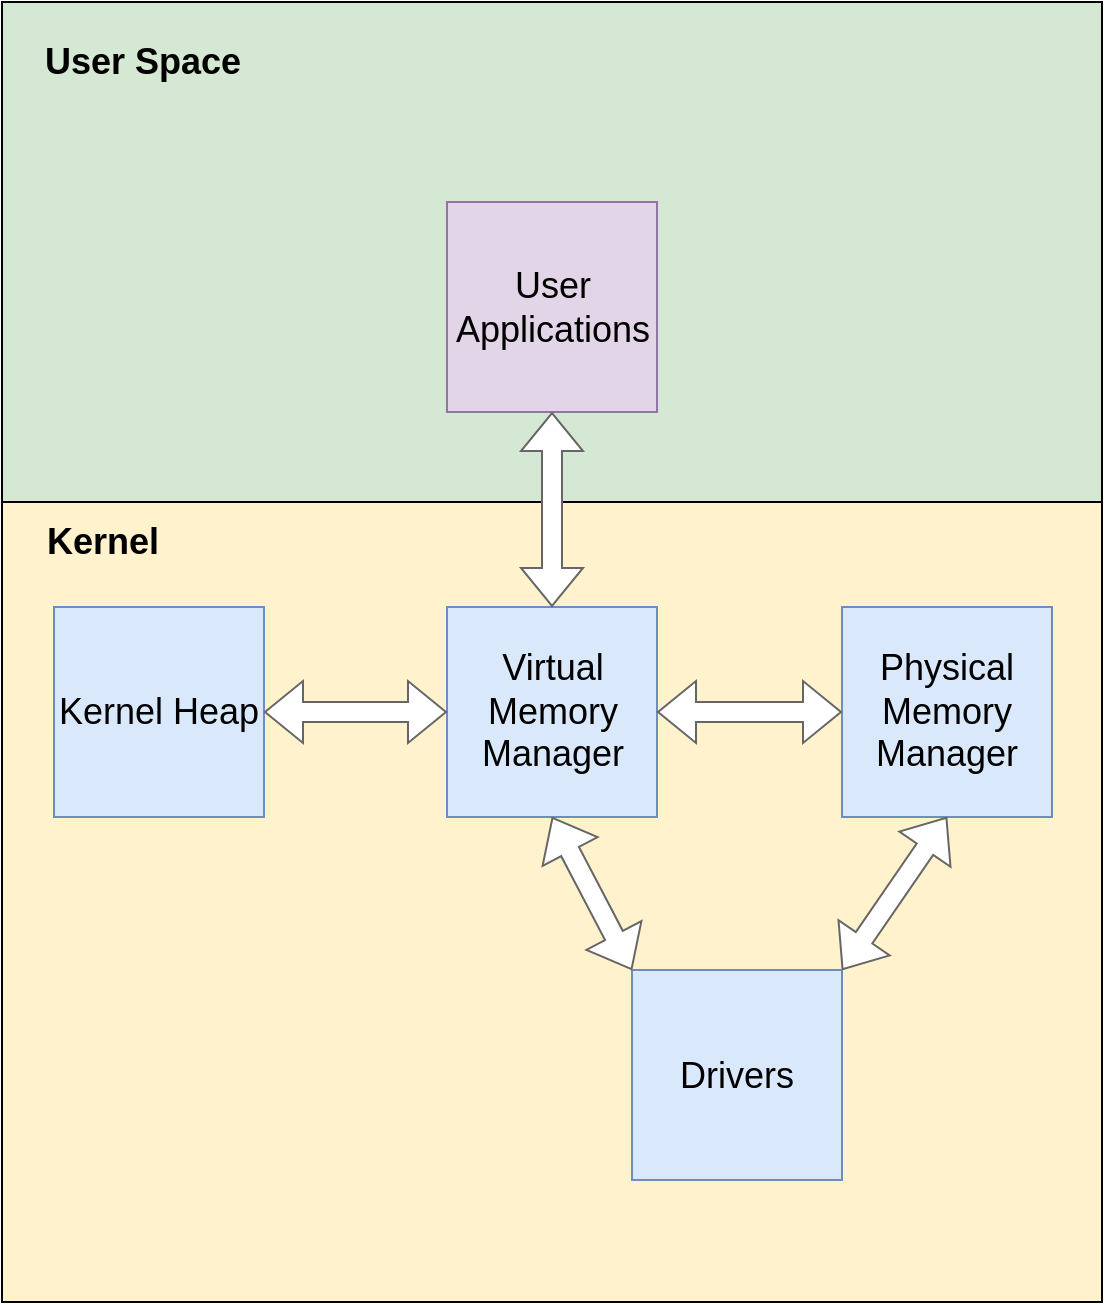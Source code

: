 <mxfile version="20.8.16" type="device"><diagram name="Page-1" id="CwhIkG6FjHVi5nXib5ie"><mxGraphModel dx="1418" dy="828" grid="1" gridSize="10" guides="1" tooltips="1" connect="1" arrows="1" fold="1" page="1" pageScale="1" pageWidth="827" pageHeight="1169" math="0" shadow="0"><root><mxCell id="0"/><mxCell id="1" parent="0"/><mxCell id="HWtgfQyn6EIkzoBH2QRC-17" value="" style="rounded=0;whiteSpace=wrap;html=1;fillColor=#d5e8d4;strokeColor=#000000;" parent="1" vertex="1"><mxGeometry width="550" height="250" as="geometry"/></mxCell><mxCell id="HWtgfQyn6EIkzoBH2QRC-2" value="" style="rounded=0;whiteSpace=wrap;html=1;fillColor=#fff2cc;strokeColor=#000000;" parent="1" vertex="1"><mxGeometry y="250" width="550" height="400" as="geometry"/></mxCell><mxCell id="HWtgfQyn6EIkzoBH2QRC-3" value="&lt;font style=&quot;font-size: 18px;&quot;&gt;Kernel&lt;/font&gt;" style="text;strokeColor=none;fillColor=none;html=1;fontSize=12;fontStyle=1;verticalAlign=middle;align=center;" parent="1" vertex="1"><mxGeometry y="250" width="100" height="40" as="geometry"/></mxCell><mxCell id="HWtgfQyn6EIkzoBH2QRC-4" value="Virtual Memory Manager" style="whiteSpace=wrap;html=1;aspect=fixed;strokeColor=#6c8ebf;fontSize=18;fillColor=#dae8fc;" parent="1" vertex="1"><mxGeometry x="222.5" y="302.5" width="105" height="105" as="geometry"/></mxCell><mxCell id="HWtgfQyn6EIkzoBH2QRC-5" value="Kernel Heap" style="whiteSpace=wrap;html=1;aspect=fixed;strokeColor=#6c8ebf;fontSize=18;fillColor=#dae8fc;" parent="1" vertex="1"><mxGeometry x="26" y="302.5" width="105" height="105" as="geometry"/></mxCell><mxCell id="HWtgfQyn6EIkzoBH2QRC-6" value="Physical Memory Manager" style="whiteSpace=wrap;html=1;aspect=fixed;strokeColor=#6c8ebf;fontSize=18;fillColor=#dae8fc;" parent="1" vertex="1"><mxGeometry x="420" y="302.5" width="105" height="105" as="geometry"/></mxCell><mxCell id="HWtgfQyn6EIkzoBH2QRC-12" value="User Space" style="text;strokeColor=none;fillColor=none;html=1;fontSize=18;fontStyle=1;verticalAlign=middle;align=center;" parent="1" vertex="1"><mxGeometry x="20" y="10" width="100" height="40" as="geometry"/></mxCell><mxCell id="HWtgfQyn6EIkzoBH2QRC-13" value="User Applications" style="whiteSpace=wrap;html=1;aspect=fixed;strokeColor=#9673a6;fontSize=18;fillColor=#e1d5e7;" parent="1" vertex="1"><mxGeometry x="222.5" y="100" width="105" height="105" as="geometry"/></mxCell><mxCell id="EL0hx4ziRFGqLxHAGFs5-1" value="Drivers" style="whiteSpace=wrap;html=1;aspect=fixed;strokeColor=#6c8ebf;fontSize=18;fillColor=#dae8fc;" vertex="1" parent="1"><mxGeometry x="315" y="484" width="105" height="105" as="geometry"/></mxCell><mxCell id="EL0hx4ziRFGqLxHAGFs5-4" value="" style="shape=flexArrow;endArrow=classic;startArrow=classic;html=1;rounded=0;exitX=0.5;exitY=0;exitDx=0;exitDy=0;fillColor=#FFFFFF;strokeColor=#666666;" edge="1" parent="1" source="HWtgfQyn6EIkzoBH2QRC-4" target="HWtgfQyn6EIkzoBH2QRC-13"><mxGeometry width="100" height="100" relative="1" as="geometry"><mxPoint x="360" y="480" as="sourcePoint"/><mxPoint x="460" y="380" as="targetPoint"/></mxGeometry></mxCell><mxCell id="EL0hx4ziRFGqLxHAGFs5-5" value="" style="shape=flexArrow;endArrow=classic;startArrow=classic;html=1;rounded=0;exitX=1;exitY=0.5;exitDx=0;exitDy=0;fillColor=#FFFFFF;strokeColor=#666666;entryX=0;entryY=0.5;entryDx=0;entryDy=0;" edge="1" parent="1" source="HWtgfQyn6EIkzoBH2QRC-4" target="HWtgfQyn6EIkzoBH2QRC-6"><mxGeometry width="100" height="100" relative="1" as="geometry"><mxPoint x="370" y="318.75" as="sourcePoint"/><mxPoint x="370" y="221.25" as="targetPoint"/></mxGeometry></mxCell><mxCell id="EL0hx4ziRFGqLxHAGFs5-6" value="" style="shape=flexArrow;endArrow=classic;startArrow=classic;html=1;rounded=0;exitX=1;exitY=0.5;exitDx=0;exitDy=0;fillColor=#FFFFFF;strokeColor=#666666;entryX=0;entryY=0.5;entryDx=0;entryDy=0;" edge="1" parent="1" source="HWtgfQyn6EIkzoBH2QRC-5" target="HWtgfQyn6EIkzoBH2QRC-4"><mxGeometry width="100" height="100" relative="1" as="geometry"><mxPoint x="295" y="322.5" as="sourcePoint"/><mxPoint x="295" y="225" as="targetPoint"/></mxGeometry></mxCell><mxCell id="EL0hx4ziRFGqLxHAGFs5-7" value="" style="shape=flexArrow;endArrow=classic;startArrow=classic;html=1;rounded=0;exitX=0;exitY=0;exitDx=0;exitDy=0;fillColor=#FFFFFF;strokeColor=#666666;entryX=0.5;entryY=1;entryDx=0;entryDy=0;" edge="1" parent="1" source="EL0hx4ziRFGqLxHAGFs5-1" target="HWtgfQyn6EIkzoBH2QRC-4"><mxGeometry width="100" height="100" relative="1" as="geometry"><mxPoint x="305" y="332.5" as="sourcePoint"/><mxPoint x="305" y="235" as="targetPoint"/></mxGeometry></mxCell><mxCell id="EL0hx4ziRFGqLxHAGFs5-10" value="" style="shape=flexArrow;endArrow=classic;startArrow=classic;html=1;rounded=0;exitX=1;exitY=0;exitDx=0;exitDy=0;fillColor=#FFFFFF;strokeColor=#666666;entryX=0.5;entryY=1;entryDx=0;entryDy=0;" edge="1" parent="1" source="EL0hx4ziRFGqLxHAGFs5-1" target="HWtgfQyn6EIkzoBH2QRC-6"><mxGeometry width="100" height="100" relative="1" as="geometry"><mxPoint x="310" y="511" as="sourcePoint"/><mxPoint x="285" y="417.5" as="targetPoint"/></mxGeometry></mxCell></root></mxGraphModel></diagram></mxfile>
